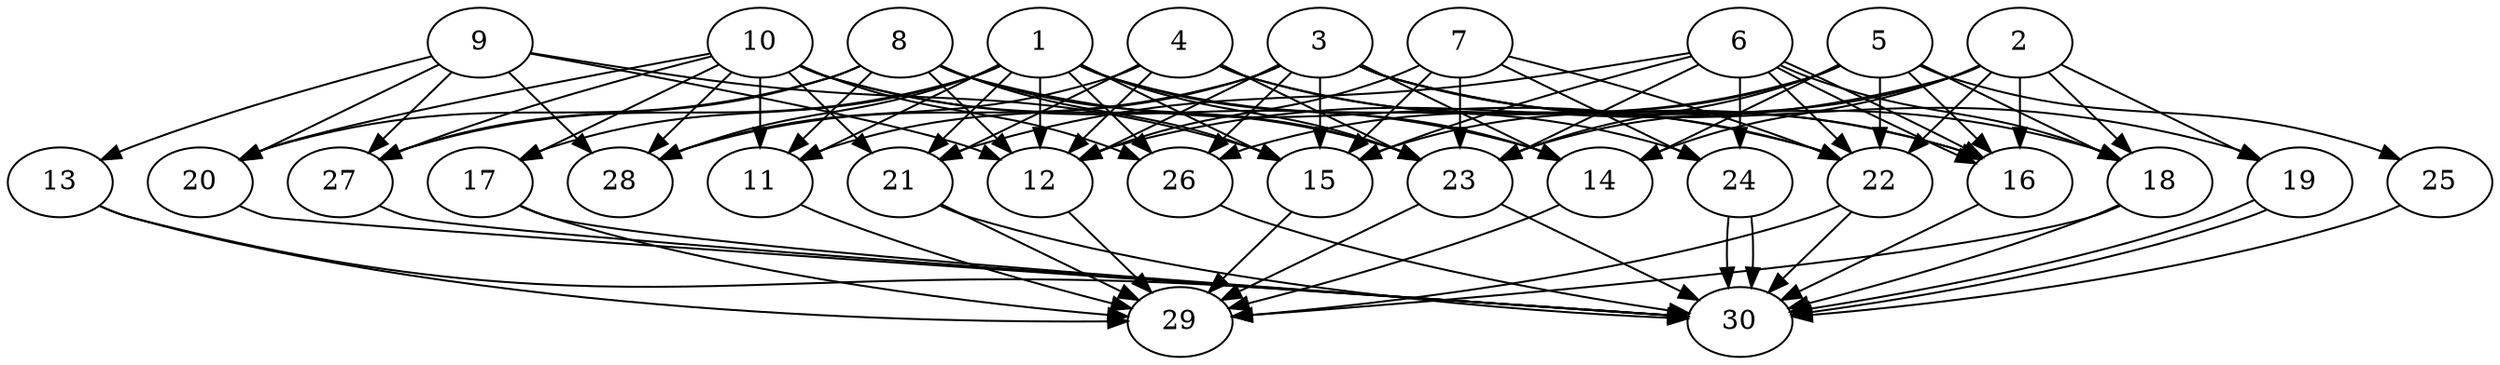 // DAG automatically generated by daggen at Tue Aug  6 16:27:24 2019
// ./daggen --dot -n 30 --ccr 0.4 --fat 0.8 --regular 0.5 --density 0.8 --mindata 5242880 --maxdata 52428800 
digraph G {
  1 [size="122288640", alpha="0.07", expect_size="48915456"] 
  1 -> 11 [size ="48915456"]
  1 -> 12 [size ="48915456"]
  1 -> 14 [size ="48915456"]
  1 -> 15 [size ="48915456"]
  1 -> 17 [size ="48915456"]
  1 -> 21 [size ="48915456"]
  1 -> 23 [size ="48915456"]
  1 -> 24 [size ="48915456"]
  1 -> 26 [size ="48915456"]
  1 -> 27 [size ="48915456"]
  1 -> 28 [size ="48915456"]
  2 [size="84531200", alpha="0.04", expect_size="33812480"] 
  2 -> 12 [size ="33812480"]
  2 -> 14 [size ="33812480"]
  2 -> 16 [size ="33812480"]
  2 -> 18 [size ="33812480"]
  2 -> 19 [size ="33812480"]
  2 -> 22 [size ="33812480"]
  2 -> 23 [size ="33812480"]
  3 [size="109952000", alpha="0.16", expect_size="43980800"] 
  3 -> 11 [size ="43980800"]
  3 -> 12 [size ="43980800"]
  3 -> 14 [size ="43980800"]
  3 -> 15 [size ="43980800"]
  3 -> 16 [size ="43980800"]
  3 -> 18 [size ="43980800"]
  3 -> 19 [size ="43980800"]
  3 -> 26 [size ="43980800"]
  3 -> 28 [size ="43980800"]
  4 [size="83125760", alpha="0.15", expect_size="33250304"] 
  4 -> 12 [size ="33250304"]
  4 -> 16 [size ="33250304"]
  4 -> 21 [size ="33250304"]
  4 -> 22 [size ="33250304"]
  4 -> 23 [size ="33250304"]
  4 -> 28 [size ="33250304"]
  5 [size="22924800", alpha="0.00", expect_size="9169920"] 
  5 -> 14 [size ="9169920"]
  5 -> 15 [size ="9169920"]
  5 -> 16 [size ="9169920"]
  5 -> 18 [size ="9169920"]
  5 -> 22 [size ="9169920"]
  5 -> 23 [size ="9169920"]
  5 -> 25 [size ="9169920"]
  5 -> 26 [size ="9169920"]
  6 [size="112988160", alpha="0.04", expect_size="45195264"] 
  6 -> 15 [size ="45195264"]
  6 -> 16 [size ="45195264"]
  6 -> 16 [size ="45195264"]
  6 -> 18 [size ="45195264"]
  6 -> 21 [size ="45195264"]
  6 -> 22 [size ="45195264"]
  6 -> 23 [size ="45195264"]
  6 -> 24 [size ="45195264"]
  7 [size="93450240", alpha="0.00", expect_size="37380096"] 
  7 -> 12 [size ="37380096"]
  7 -> 15 [size ="37380096"]
  7 -> 22 [size ="37380096"]
  7 -> 23 [size ="37380096"]
  7 -> 24 [size ="37380096"]
  8 [size="82923520", alpha="0.05", expect_size="33169408"] 
  8 -> 11 [size ="33169408"]
  8 -> 12 [size ="33169408"]
  8 -> 15 [size ="33169408"]
  8 -> 20 [size ="33169408"]
  8 -> 22 [size ="33169408"]
  8 -> 23 [size ="33169408"]
  8 -> 27 [size ="33169408"]
  9 [size="110108160", alpha="0.18", expect_size="44043264"] 
  9 -> 12 [size ="44043264"]
  9 -> 13 [size ="44043264"]
  9 -> 15 [size ="44043264"]
  9 -> 20 [size ="44043264"]
  9 -> 27 [size ="44043264"]
  9 -> 28 [size ="44043264"]
  10 [size="15779840", alpha="0.14", expect_size="6311936"] 
  10 -> 11 [size ="6311936"]
  10 -> 14 [size ="6311936"]
  10 -> 17 [size ="6311936"]
  10 -> 20 [size ="6311936"]
  10 -> 21 [size ="6311936"]
  10 -> 23 [size ="6311936"]
  10 -> 26 [size ="6311936"]
  10 -> 27 [size ="6311936"]
  10 -> 28 [size ="6311936"]
  11 [size="65502720", alpha="0.19", expect_size="26201088"] 
  11 -> 29 [size ="26201088"]
  12 [size="107998720", alpha="0.04", expect_size="43199488"] 
  12 -> 29 [size ="43199488"]
  13 [size="15383040", alpha="0.09", expect_size="6153216"] 
  13 -> 29 [size ="6153216"]
  13 -> 30 [size ="6153216"]
  14 [size="107069440", alpha="0.11", expect_size="42827776"] 
  14 -> 29 [size ="42827776"]
  15 [size="77478400", alpha="0.14", expect_size="30991360"] 
  15 -> 29 [size ="30991360"]
  16 [size="78894080", alpha="0.15", expect_size="31557632"] 
  16 -> 30 [size ="31557632"]
  17 [size="100520960", alpha="0.02", expect_size="40208384"] 
  17 -> 29 [size ="40208384"]
  17 -> 30 [size ="40208384"]
  18 [size="100817920", alpha="0.16", expect_size="40327168"] 
  18 -> 29 [size ="40327168"]
  18 -> 30 [size ="40327168"]
  19 [size="14179840", alpha="0.17", expect_size="5671936"] 
  19 -> 30 [size ="5671936"]
  19 -> 30 [size ="5671936"]
  20 [size="123036160", alpha="0.02", expect_size="49214464"] 
  20 -> 30 [size ="49214464"]
  21 [size="85158400", alpha="0.05", expect_size="34063360"] 
  21 -> 29 [size ="34063360"]
  21 -> 30 [size ="34063360"]
  22 [size="77299200", alpha="0.01", expect_size="30919680"] 
  22 -> 29 [size ="30919680"]
  22 -> 30 [size ="30919680"]
  23 [size="101043200", alpha="0.13", expect_size="40417280"] 
  23 -> 29 [size ="40417280"]
  23 -> 30 [size ="40417280"]
  24 [size="33707520", alpha="0.16", expect_size="13483008"] 
  24 -> 30 [size ="13483008"]
  24 -> 30 [size ="13483008"]
  25 [size="99701760", alpha="0.02", expect_size="39880704"] 
  25 -> 30 [size ="39880704"]
  26 [size="64737280", alpha="0.04", expect_size="25894912"] 
  26 -> 30 [size ="25894912"]
  27 [size="37314560", alpha="0.00", expect_size="14925824"] 
  27 -> 30 [size ="14925824"]
  28 [size="48140800", alpha="0.08", expect_size="19256320"] 
  29 [size="22533120", alpha="0.12", expect_size="9013248"] 
  30 [size="122106880", alpha="0.17", expect_size="48842752"] 
}
